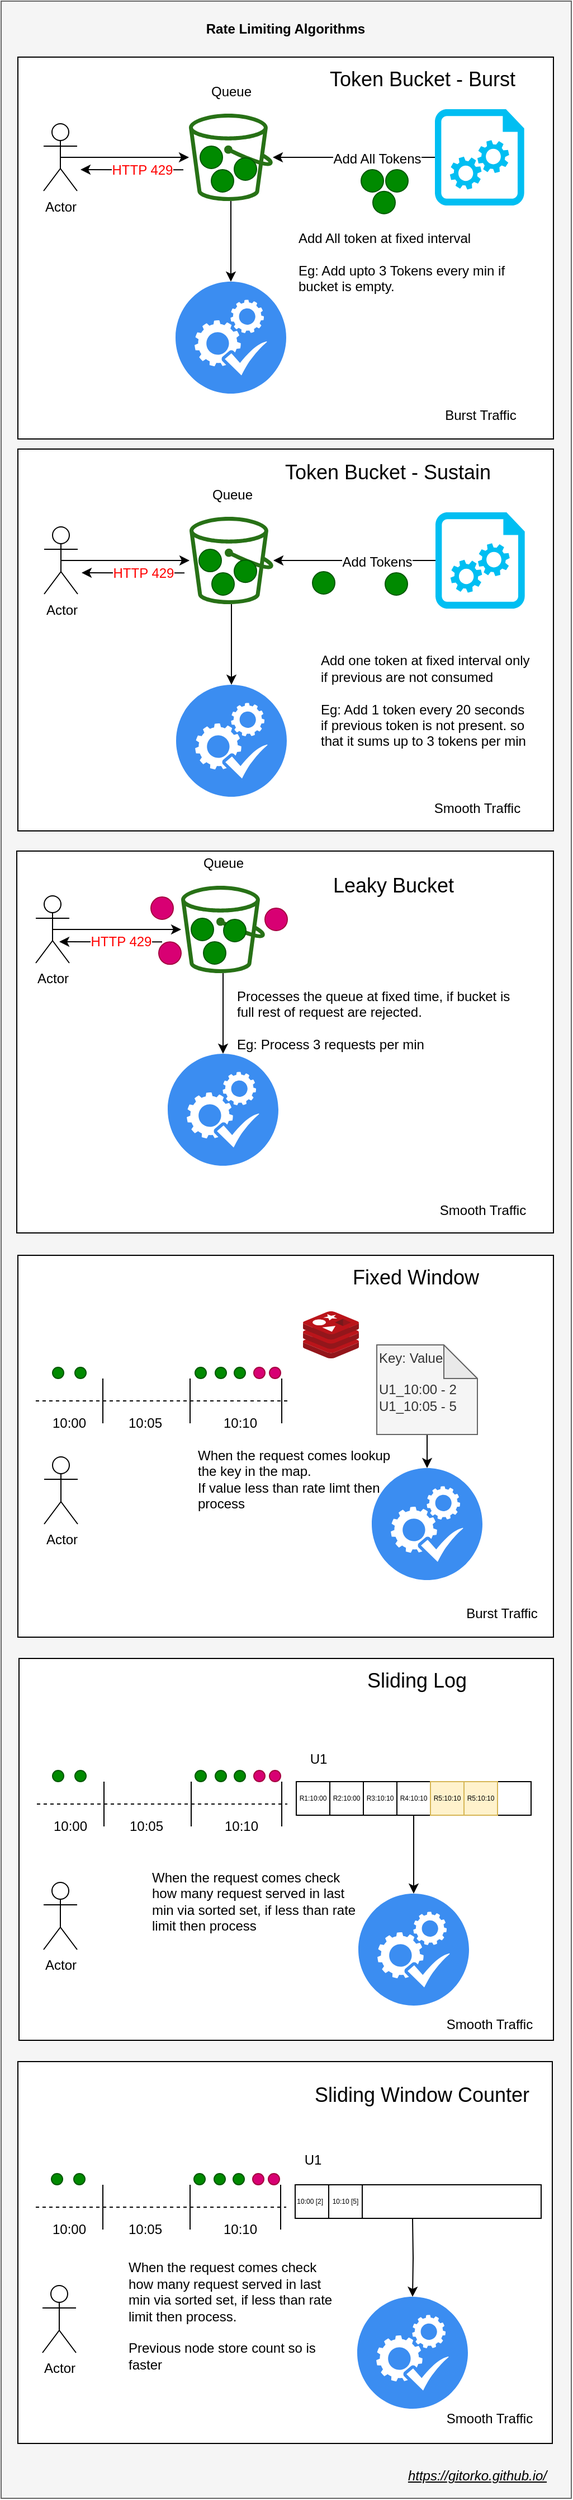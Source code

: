 <mxfile version="12.6.5" type="device"><diagram id="BrkloSWQMYHEUIBMfWkD" name="Page-1"><mxGraphModel dx="1106" dy="852" grid="1" gridSize="10" guides="1" tooltips="1" connect="1" arrows="1" fold="1" page="1" pageScale="1" pageWidth="500" pageHeight="1200" math="0" shadow="0"><root><mxCell id="0"/><mxCell id="1" parent="0"/><mxCell id="axC0v02Z8IAEN8jCaFXu-1" value="" style="rounded=0;whiteSpace=wrap;html=1;fillColor=#f5f5f5;strokeColor=#666666;fontColor=#333333;" vertex="1" parent="1"><mxGeometry x="20" y="40" width="510" height="2230" as="geometry"/></mxCell><mxCell id="qgNLiaTKxRAzBWoOEHeH-144" value="" style="rounded=0;whiteSpace=wrap;html=1;" parent="1" vertex="1"><mxGeometry x="35" y="90" width="479" height="341" as="geometry"/></mxCell><mxCell id="qgNLiaTKxRAzBWoOEHeH-79" value="" style="rounded=0;whiteSpace=wrap;html=1;" parent="1" vertex="1"><mxGeometry x="35" y="1160" width="479" height="341" as="geometry"/></mxCell><mxCell id="qgNLiaTKxRAzBWoOEHeH-78" value="" style="rounded=0;whiteSpace=wrap;html=1;" parent="1" vertex="1"><mxGeometry x="34" y="799" width="480" height="341" as="geometry"/></mxCell><mxCell id="AylhZ81MDf5WQf-5cuMS-2" value="&lt;font style=&quot;font-size: 18px&quot;&gt;Fixed Window&lt;/font&gt;" style="text;html=1;strokeColor=none;fillColor=none;align=center;verticalAlign=middle;whiteSpace=wrap;rounded=0;" parent="1" vertex="1"><mxGeometry x="296" y="1170" width="190" height="20" as="geometry"/></mxCell><mxCell id="AylhZ81MDf5WQf-5cuMS-4" value="&lt;font style=&quot;font-size: 18px&quot;&gt;Token Bucket - Burst&lt;br&gt;&lt;/font&gt;" style="text;html=1;strokeColor=none;fillColor=none;align=center;verticalAlign=middle;whiteSpace=wrap;rounded=0;" parent="1" vertex="1"><mxGeometry x="301.5" y="100" width="190" height="20" as="geometry"/></mxCell><mxCell id="AylhZ81MDf5WQf-5cuMS-6" value="&lt;font style=&quot;font-size: 18px&quot;&gt;Leaky Bucket&lt;br&gt;&lt;/font&gt;" style="text;html=1;strokeColor=none;fillColor=none;align=center;verticalAlign=middle;whiteSpace=wrap;rounded=0;" parent="1" vertex="1"><mxGeometry x="276" y="820" width="190" height="20" as="geometry"/></mxCell><mxCell id="qgNLiaTKxRAzBWoOEHeH-15" style="edgeStyle=orthogonalEdgeStyle;rounded=0;orthogonalLoop=1;jettySize=auto;html=1;" parent="1" source="qgNLiaTKxRAzBWoOEHeH-2" target="qgNLiaTKxRAzBWoOEHeH-16" edge="1"><mxGeometry relative="1" as="geometry"><mxPoint x="225.5" y="250.5" as="targetPoint"/></mxGeometry></mxCell><mxCell id="qgNLiaTKxRAzBWoOEHeH-2" value="" style="outlineConnect=0;fontColor=#232F3E;gradientColor=none;fillColor=#277116;strokeColor=none;dashed=0;verticalLabelPosition=bottom;verticalAlign=top;align=center;html=1;fontSize=12;fontStyle=0;aspect=fixed;pointerEvents=1;shape=mxgraph.aws4.bucket;" parent="1" vertex="1"><mxGeometry x="188" y="140.5" width="75" height="78" as="geometry"/></mxCell><mxCell id="qgNLiaTKxRAzBWoOEHeH-3" value="" style="ellipse;whiteSpace=wrap;html=1;aspect=fixed;fillColor=#008a00;strokeColor=#005700;fontColor=#ffffff;" parent="1" vertex="1"><mxGeometry x="208" y="190.5" width="20" height="20" as="geometry"/></mxCell><mxCell id="qgNLiaTKxRAzBWoOEHeH-5" value="" style="ellipse;whiteSpace=wrap;html=1;aspect=fixed;fillColor=#008a00;strokeColor=#005700;fontColor=#ffffff;" parent="1" vertex="1"><mxGeometry x="198" y="169.5" width="20" height="20" as="geometry"/></mxCell><mxCell id="qgNLiaTKxRAzBWoOEHeH-14" style="edgeStyle=orthogonalEdgeStyle;rounded=0;orthogonalLoop=1;jettySize=auto;html=1;exitX=0.5;exitY=0.5;exitDx=0;exitDy=0;exitPerimeter=0;" parent="1" source="qgNLiaTKxRAzBWoOEHeH-6" target="qgNLiaTKxRAzBWoOEHeH-2" edge="1"><mxGeometry relative="1" as="geometry"/></mxCell><mxCell id="qgNLiaTKxRAzBWoOEHeH-6" value="Actor" style="shape=umlActor;verticalLabelPosition=bottom;labelBackgroundColor=#ffffff;verticalAlign=top;html=1;outlineConnect=0;" parent="1" vertex="1"><mxGeometry x="58" y="149.5" width="30" height="60" as="geometry"/></mxCell><mxCell id="qgNLiaTKxRAzBWoOEHeH-11" style="edgeStyle=orthogonalEdgeStyle;rounded=0;orthogonalLoop=1;jettySize=auto;html=1;" parent="1" source="qgNLiaTKxRAzBWoOEHeH-7" target="qgNLiaTKxRAzBWoOEHeH-2" edge="1"><mxGeometry relative="1" as="geometry"/></mxCell><mxCell id="qgNLiaTKxRAzBWoOEHeH-12" value="Add All Tokens" style="text;html=1;align=center;verticalAlign=middle;resizable=0;points=[];labelBackgroundColor=#ffffff;" parent="qgNLiaTKxRAzBWoOEHeH-11" vertex="1" connectable="0"><mxGeometry x="0.001" y="20" relative="1" as="geometry"><mxPoint x="20" y="-19" as="offset"/></mxGeometry></mxCell><mxCell id="qgNLiaTKxRAzBWoOEHeH-7" value="" style="verticalLabelPosition=bottom;html=1;verticalAlign=top;align=center;strokeColor=none;fillColor=#00BEF2;shape=mxgraph.azure.startup_task;pointerEvents=1;" parent="1" vertex="1"><mxGeometry x="408" y="136.5" width="80" height="86" as="geometry"/></mxCell><mxCell id="qgNLiaTKxRAzBWoOEHeH-16" value="" style="html=1;aspect=fixed;strokeColor=none;shadow=0;align=center;verticalAlign=top;fillColor=#3B8DF1;shape=mxgraph.gcp2.systems_check" parent="1" vertex="1"><mxGeometry x="176" y="290.5" width="99" height="100" as="geometry"/></mxCell><mxCell id="qgNLiaTKxRAzBWoOEHeH-18" value="" style="ellipse;whiteSpace=wrap;html=1;aspect=fixed;fillColor=#008a00;strokeColor=#005700;fontColor=#ffffff;" parent="1" vertex="1"><mxGeometry x="342" y="190.5" width="20" height="20" as="geometry"/></mxCell><mxCell id="qgNLiaTKxRAzBWoOEHeH-20" value="" style="ellipse;whiteSpace=wrap;html=1;aspect=fixed;fillColor=#008a00;strokeColor=#005700;fontColor=#ffffff;" parent="1" vertex="1"><mxGeometry x="364" y="190.5" width="20" height="20" as="geometry"/></mxCell><mxCell id="qgNLiaTKxRAzBWoOEHeH-21" value="Queue" style="text;html=1;strokeColor=none;fillColor=none;align=center;verticalAlign=middle;whiteSpace=wrap;rounded=0;" parent="1" vertex="1"><mxGeometry x="206" y="110.5" width="40" height="20" as="geometry"/></mxCell><mxCell id="qgNLiaTKxRAzBWoOEHeH-38" value="Add All token at fixed interval&lt;br&gt;&lt;br&gt;Eg: Add upto 3 Tokens every min if bucket is empty." style="text;html=1;strokeColor=none;fillColor=none;align=left;verticalAlign=middle;whiteSpace=wrap;rounded=0;" parent="1" vertex="1"><mxGeometry x="284" y="222.5" width="214" height="100" as="geometry"/></mxCell><mxCell id="qgNLiaTKxRAzBWoOEHeH-39" style="edgeStyle=orthogonalEdgeStyle;rounded=0;orthogonalLoop=1;jettySize=auto;html=1;" parent="1" source="qgNLiaTKxRAzBWoOEHeH-40" target="qgNLiaTKxRAzBWoOEHeH-44" edge="1"><mxGeometry relative="1" as="geometry"><mxPoint x="218.5" y="940" as="targetPoint"/></mxGeometry></mxCell><mxCell id="qgNLiaTKxRAzBWoOEHeH-40" value="" style="outlineConnect=0;fontColor=#232F3E;gradientColor=none;fillColor=#277116;strokeColor=none;dashed=0;verticalLabelPosition=bottom;verticalAlign=top;align=center;html=1;fontSize=12;fontStyle=0;aspect=fixed;pointerEvents=1;shape=mxgraph.aws4.bucket;" parent="1" vertex="1"><mxGeometry x="181" y="830" width="75" height="78" as="geometry"/></mxCell><mxCell id="qgNLiaTKxRAzBWoOEHeH-41" value="" style="ellipse;whiteSpace=wrap;html=1;aspect=fixed;fillColor=#008a00;strokeColor=#005700;fontColor=#ffffff;" parent="1" vertex="1"><mxGeometry x="201" y="880" width="20" height="20" as="geometry"/></mxCell><mxCell id="qgNLiaTKxRAzBWoOEHeH-42" style="edgeStyle=orthogonalEdgeStyle;rounded=0;orthogonalLoop=1;jettySize=auto;html=1;exitX=0.5;exitY=0.5;exitDx=0;exitDy=0;exitPerimeter=0;" parent="1" source="qgNLiaTKxRAzBWoOEHeH-43" target="qgNLiaTKxRAzBWoOEHeH-40" edge="1"><mxGeometry relative="1" as="geometry"/></mxCell><mxCell id="qgNLiaTKxRAzBWoOEHeH-43" value="Actor" style="shape=umlActor;verticalLabelPosition=bottom;labelBackgroundColor=#ffffff;verticalAlign=top;html=1;outlineConnect=0;" parent="1" vertex="1"><mxGeometry x="51" y="839" width="30" height="60" as="geometry"/></mxCell><mxCell id="qgNLiaTKxRAzBWoOEHeH-44" value="" style="html=1;aspect=fixed;strokeColor=none;shadow=0;align=center;verticalAlign=top;fillColor=#3B8DF1;shape=mxgraph.gcp2.systems_check" parent="1" vertex="1"><mxGeometry x="169" y="980" width="99" height="100" as="geometry"/></mxCell><mxCell id="qgNLiaTKxRAzBWoOEHeH-45" value="Queue" style="text;html=1;strokeColor=none;fillColor=none;align=center;verticalAlign=middle;whiteSpace=wrap;rounded=0;" parent="1" vertex="1"><mxGeometry x="199" y="800" width="40" height="20" as="geometry"/></mxCell><mxCell id="qgNLiaTKxRAzBWoOEHeH-46" value="" style="ellipse;whiteSpace=wrap;html=1;aspect=fixed;fillColor=#008a00;strokeColor=#005700;fontColor=#ffffff;" parent="1" vertex="1"><mxGeometry x="190" y="859" width="20" height="20" as="geometry"/></mxCell><mxCell id="qgNLiaTKxRAzBWoOEHeH-47" value="" style="ellipse;whiteSpace=wrap;html=1;aspect=fixed;fillColor=#008a00;strokeColor=#005700;fontColor=#ffffff;" parent="1" vertex="1"><mxGeometry x="219" y="860" width="20" height="20" as="geometry"/></mxCell><mxCell id="qgNLiaTKxRAzBWoOEHeH-48" value="" style="ellipse;whiteSpace=wrap;html=1;aspect=fixed;fillColor=#d80073;strokeColor=#A50040;fontColor=#ffffff;" parent="1" vertex="1"><mxGeometry x="256" y="850" width="20" height="20" as="geometry"/></mxCell><mxCell id="qgNLiaTKxRAzBWoOEHeH-49" value="" style="ellipse;whiteSpace=wrap;html=1;aspect=fixed;fillColor=#d80073;strokeColor=#A50040;fontColor=#ffffff;" parent="1" vertex="1"><mxGeometry x="154" y="840" width="20" height="20" as="geometry"/></mxCell><mxCell id="qgNLiaTKxRAzBWoOEHeH-50" value="" style="ellipse;whiteSpace=wrap;html=1;aspect=fixed;fillColor=#d80073;strokeColor=#A50040;fontColor=#ffffff;" parent="1" vertex="1"><mxGeometry x="161" y="880.17" width="20" height="20" as="geometry"/></mxCell><mxCell id="qgNLiaTKxRAzBWoOEHeH-54" value="Processes the queue at fixed time, if bucket is full rest of request are rejected.&amp;nbsp;&lt;br&gt;&lt;br&gt;Eg: Process 3 requests per min" style="text;html=1;strokeColor=none;fillColor=none;align=left;verticalAlign=middle;whiteSpace=wrap;rounded=0;" parent="1" vertex="1"><mxGeometry x="228.5" y="920" width="255.5" height="60" as="geometry"/></mxCell><mxCell id="qgNLiaTKxRAzBWoOEHeH-55" value="" style="aspect=fixed;html=1;points=[];align=center;image;fontSize=12;image=img/lib/mscae/Cache_Redis_Product.svg;" parent="1" vertex="1"><mxGeometry x="290" y="1210" width="50" height="42" as="geometry"/></mxCell><mxCell id="qgNLiaTKxRAzBWoOEHeH-80" value="" style="edgeStyle=orthogonalEdgeStyle;rounded=0;orthogonalLoop=1;jettySize=auto;html=1;" parent="1" source="qgNLiaTKxRAzBWoOEHeH-56" target="qgNLiaTKxRAzBWoOEHeH-76" edge="1"><mxGeometry relative="1" as="geometry"/></mxCell><mxCell id="qgNLiaTKxRAzBWoOEHeH-56" value="&lt;div&gt;&lt;span&gt;Key: Value&lt;/span&gt;&lt;/div&gt;&lt;div&gt;&lt;span&gt;&lt;br&gt;&lt;/span&gt;&lt;/div&gt;&lt;div&gt;&lt;span&gt;U1_10:00 - 2&lt;/span&gt;&lt;/div&gt;&lt;div&gt;&lt;span&gt;U1_10:05 - 5&lt;/span&gt;&lt;/div&gt;&lt;div&gt;&lt;br&gt;&lt;/div&gt;" style="shape=note;whiteSpace=wrap;html=1;backgroundOutline=1;darkOpacity=0.05;align=left;fillColor=#f5f5f5;strokeColor=#666666;fontColor=#333333;" parent="1" vertex="1"><mxGeometry x="356" y="1240" width="90" height="80" as="geometry"/></mxCell><mxCell id="qgNLiaTKxRAzBWoOEHeH-57" value="" style="endArrow=none;dashed=1;html=1;" parent="1" edge="1"><mxGeometry width="50" height="50" relative="1" as="geometry"><mxPoint x="51" y="1290" as="sourcePoint"/><mxPoint x="276" y="1290" as="targetPoint"/></mxGeometry></mxCell><mxCell id="qgNLiaTKxRAzBWoOEHeH-58" value="" style="endArrow=none;html=1;" parent="1" edge="1"><mxGeometry width="50" height="50" relative="1" as="geometry"><mxPoint x="111" y="1310" as="sourcePoint"/><mxPoint x="111" y="1270" as="targetPoint"/></mxGeometry></mxCell><mxCell id="qgNLiaTKxRAzBWoOEHeH-59" value="" style="endArrow=none;html=1;" parent="1" edge="1"><mxGeometry width="50" height="50" relative="1" as="geometry"><mxPoint x="189" y="1310" as="sourcePoint"/><mxPoint x="189" y="1270" as="targetPoint"/></mxGeometry></mxCell><mxCell id="qgNLiaTKxRAzBWoOEHeH-60" value="" style="endArrow=none;html=1;" parent="1" edge="1"><mxGeometry width="50" height="50" relative="1" as="geometry"><mxPoint x="271" y="1310" as="sourcePoint"/><mxPoint x="271" y="1270" as="targetPoint"/></mxGeometry></mxCell><mxCell id="qgNLiaTKxRAzBWoOEHeH-61" value="10:00" style="text;html=1;strokeColor=none;fillColor=none;align=center;verticalAlign=middle;whiteSpace=wrap;rounded=0;" parent="1" vertex="1"><mxGeometry x="61" y="1300" width="40" height="20" as="geometry"/></mxCell><mxCell id="qgNLiaTKxRAzBWoOEHeH-62" value="10:05" style="text;html=1;strokeColor=none;fillColor=none;align=center;verticalAlign=middle;whiteSpace=wrap;rounded=0;" parent="1" vertex="1"><mxGeometry x="129" y="1300" width="40" height="20" as="geometry"/></mxCell><mxCell id="qgNLiaTKxRAzBWoOEHeH-63" value="10:10" style="text;html=1;strokeColor=none;fillColor=none;align=center;verticalAlign=middle;whiteSpace=wrap;rounded=0;" parent="1" vertex="1"><mxGeometry x="213.5" y="1300" width="40" height="20" as="geometry"/></mxCell><mxCell id="qgNLiaTKxRAzBWoOEHeH-66" value="" style="ellipse;whiteSpace=wrap;html=1;aspect=fixed;fillColor=#008a00;strokeColor=#005700;fontColor=#ffffff;" parent="1" vertex="1"><mxGeometry x="66" y="1260" width="10" height="10" as="geometry"/></mxCell><mxCell id="qgNLiaTKxRAzBWoOEHeH-67" value="" style="ellipse;whiteSpace=wrap;html=1;aspect=fixed;fillColor=#008a00;strokeColor=#005700;fontColor=#ffffff;" parent="1" vertex="1"><mxGeometry x="86" y="1260" width="10" height="10" as="geometry"/></mxCell><mxCell id="qgNLiaTKxRAzBWoOEHeH-68" value="" style="ellipse;whiteSpace=wrap;html=1;aspect=fixed;fillColor=#008a00;strokeColor=#005700;fontColor=#ffffff;" parent="1" vertex="1"><mxGeometry x="193.5" y="1260" width="10" height="10" as="geometry"/></mxCell><mxCell id="qgNLiaTKxRAzBWoOEHeH-69" value="" style="ellipse;whiteSpace=wrap;html=1;aspect=fixed;fillColor=#008a00;strokeColor=#005700;fontColor=#ffffff;" parent="1" vertex="1"><mxGeometry x="211.5" y="1260" width="10" height="10" as="geometry"/></mxCell><mxCell id="qgNLiaTKxRAzBWoOEHeH-70" value="" style="ellipse;whiteSpace=wrap;html=1;aspect=fixed;fillColor=#008a00;strokeColor=#005700;fontColor=#ffffff;" parent="1" vertex="1"><mxGeometry x="228.5" y="1260" width="10" height="10" as="geometry"/></mxCell><mxCell id="qgNLiaTKxRAzBWoOEHeH-71" value="" style="ellipse;whiteSpace=wrap;html=1;aspect=fixed;fillColor=#d80073;strokeColor=#A50040;fontColor=#ffffff;" parent="1" vertex="1"><mxGeometry x="246" y="1260" width="10" height="10" as="geometry"/></mxCell><mxCell id="qgNLiaTKxRAzBWoOEHeH-76" value="" style="html=1;aspect=fixed;strokeColor=none;shadow=0;align=center;verticalAlign=top;fillColor=#3B8DF1;shape=mxgraph.gcp2.systems_check" parent="1" vertex="1"><mxGeometry x="351.5" y="1350" width="99" height="100" as="geometry"/></mxCell><mxCell id="qgNLiaTKxRAzBWoOEHeH-77" value="When the request comes lookup the key in the map.&lt;br&gt;If value less than rate limt then process" style="text;html=1;strokeColor=none;fillColor=none;align=left;verticalAlign=middle;whiteSpace=wrap;rounded=0;" parent="1" vertex="1"><mxGeometry x="193.5" y="1330" width="188" height="60" as="geometry"/></mxCell><mxCell id="qgNLiaTKxRAzBWoOEHeH-103" value="" style="rounded=0;whiteSpace=wrap;html=1;" parent="1" vertex="1"><mxGeometry x="36" y="1520" width="478" height="341" as="geometry"/></mxCell><mxCell id="qgNLiaTKxRAzBWoOEHeH-104" value="&lt;font style=&quot;font-size: 18px&quot;&gt;Sliding Log&lt;/font&gt;" style="text;html=1;strokeColor=none;fillColor=none;align=center;verticalAlign=middle;whiteSpace=wrap;rounded=0;" parent="1" vertex="1"><mxGeometry x="297" y="1530" width="190" height="20" as="geometry"/></mxCell><mxCell id="qgNLiaTKxRAzBWoOEHeH-108" value="" style="endArrow=none;dashed=1;html=1;" parent="1" edge="1"><mxGeometry width="50" height="50" relative="1" as="geometry"><mxPoint x="52" y="1650" as="sourcePoint"/><mxPoint x="276" y="1650" as="targetPoint"/></mxGeometry></mxCell><mxCell id="qgNLiaTKxRAzBWoOEHeH-109" value="" style="endArrow=none;html=1;" parent="1" edge="1"><mxGeometry width="50" height="50" relative="1" as="geometry"><mxPoint x="112" y="1670" as="sourcePoint"/><mxPoint x="112" y="1630" as="targetPoint"/></mxGeometry></mxCell><mxCell id="qgNLiaTKxRAzBWoOEHeH-110" value="" style="endArrow=none;html=1;" parent="1" edge="1"><mxGeometry width="50" height="50" relative="1" as="geometry"><mxPoint x="190" y="1670" as="sourcePoint"/><mxPoint x="190" y="1630" as="targetPoint"/></mxGeometry></mxCell><mxCell id="qgNLiaTKxRAzBWoOEHeH-111" value="" style="endArrow=none;html=1;" parent="1" edge="1"><mxGeometry width="50" height="50" relative="1" as="geometry"><mxPoint x="271" y="1670" as="sourcePoint"/><mxPoint x="271" y="1630" as="targetPoint"/></mxGeometry></mxCell><mxCell id="qgNLiaTKxRAzBWoOEHeH-112" value="10:00" style="text;html=1;strokeColor=none;fillColor=none;align=center;verticalAlign=middle;whiteSpace=wrap;rounded=0;" parent="1" vertex="1"><mxGeometry x="62" y="1660" width="40" height="20" as="geometry"/></mxCell><mxCell id="qgNLiaTKxRAzBWoOEHeH-113" value="10:05" style="text;html=1;strokeColor=none;fillColor=none;align=center;verticalAlign=middle;whiteSpace=wrap;rounded=0;" parent="1" vertex="1"><mxGeometry x="130" y="1660" width="40" height="20" as="geometry"/></mxCell><mxCell id="qgNLiaTKxRAzBWoOEHeH-114" value="10:10" style="text;html=1;strokeColor=none;fillColor=none;align=center;verticalAlign=middle;whiteSpace=wrap;rounded=0;" parent="1" vertex="1"><mxGeometry x="214.5" y="1660" width="40" height="20" as="geometry"/></mxCell><mxCell id="qgNLiaTKxRAzBWoOEHeH-116" value="" style="ellipse;whiteSpace=wrap;html=1;aspect=fixed;fillColor=#008a00;strokeColor=#005700;fontColor=#ffffff;" parent="1" vertex="1"><mxGeometry x="66" y="1620" width="10" height="10" as="geometry"/></mxCell><mxCell id="qgNLiaTKxRAzBWoOEHeH-117" value="" style="ellipse;whiteSpace=wrap;html=1;aspect=fixed;fillColor=#008a00;strokeColor=#005700;fontColor=#ffffff;" parent="1" vertex="1"><mxGeometry x="86" y="1620" width="10" height="10" as="geometry"/></mxCell><mxCell id="qgNLiaTKxRAzBWoOEHeH-118" value="" style="ellipse;whiteSpace=wrap;html=1;aspect=fixed;fillColor=#008a00;strokeColor=#005700;fontColor=#ffffff;" parent="1" vertex="1"><mxGeometry x="193.5" y="1620" width="10" height="10" as="geometry"/></mxCell><mxCell id="qgNLiaTKxRAzBWoOEHeH-119" value="" style="ellipse;whiteSpace=wrap;html=1;aspect=fixed;fillColor=#008a00;strokeColor=#005700;fontColor=#ffffff;" parent="1" vertex="1"><mxGeometry x="211.5" y="1620" width="10" height="10" as="geometry"/></mxCell><mxCell id="qgNLiaTKxRAzBWoOEHeH-120" value="" style="ellipse;whiteSpace=wrap;html=1;aspect=fixed;fillColor=#008a00;strokeColor=#005700;fontColor=#ffffff;" parent="1" vertex="1"><mxGeometry x="228.5" y="1620" width="10" height="10" as="geometry"/></mxCell><mxCell id="qgNLiaTKxRAzBWoOEHeH-121" value="" style="ellipse;whiteSpace=wrap;html=1;aspect=fixed;fillColor=#d80073;strokeColor=#A50040;fontColor=#ffffff;" parent="1" vertex="1"><mxGeometry x="246" y="1620" width="10" height="10" as="geometry"/></mxCell><mxCell id="qgNLiaTKxRAzBWoOEHeH-122" value="" style="html=1;aspect=fixed;strokeColor=none;shadow=0;align=center;verticalAlign=top;fillColor=#3B8DF1;shape=mxgraph.gcp2.systems_check" parent="1" vertex="1"><mxGeometry x="339.5" y="1730" width="99" height="100" as="geometry"/></mxCell><mxCell id="qgNLiaTKxRAzBWoOEHeH-123" value="&lt;br&gt;When the request comes check how many request served in last min via sorted set, if less than rate limit then process" style="text;html=1;strokeColor=none;fillColor=none;align=left;verticalAlign=middle;whiteSpace=wrap;rounded=0;" parent="1" vertex="1"><mxGeometry x="153" y="1690" width="194" height="80" as="geometry"/></mxCell><mxCell id="qgNLiaTKxRAzBWoOEHeH-83" value="" style="rounded=0;whiteSpace=wrap;html=1;" parent="1" vertex="1"><mxGeometry x="35" y="440" width="479" height="341" as="geometry"/></mxCell><mxCell id="qgNLiaTKxRAzBWoOEHeH-22" value="&lt;font style=&quot;font-size: 18px&quot;&gt;Token Bucket - Sustain&lt;br&gt;&lt;/font&gt;" style="text;html=1;strokeColor=none;fillColor=none;align=center;verticalAlign=middle;whiteSpace=wrap;rounded=0;" parent="1" vertex="1"><mxGeometry x="271" y="450.5" width="190" height="20" as="geometry"/></mxCell><mxCell id="qgNLiaTKxRAzBWoOEHeH-24" value="" style="outlineConnect=0;fontColor=#232F3E;gradientColor=none;fillColor=#277116;strokeColor=none;dashed=0;verticalLabelPosition=bottom;verticalAlign=top;align=center;html=1;fontSize=12;fontStyle=0;aspect=fixed;pointerEvents=1;shape=mxgraph.aws4.bucket;" parent="1" vertex="1"><mxGeometry x="188.5" y="500.5" width="75" height="78" as="geometry"/></mxCell><mxCell id="qgNLiaTKxRAzBWoOEHeH-25" value="" style="ellipse;whiteSpace=wrap;html=1;aspect=fixed;fillColor=#008a00;strokeColor=#005700;fontColor=#ffffff;" parent="1" vertex="1"><mxGeometry x="208.5" y="550.5" width="20" height="20" as="geometry"/></mxCell><mxCell id="qgNLiaTKxRAzBWoOEHeH-27" style="edgeStyle=orthogonalEdgeStyle;rounded=0;orthogonalLoop=1;jettySize=auto;html=1;exitX=0.5;exitY=0.5;exitDx=0;exitDy=0;exitPerimeter=0;" parent="1" source="qgNLiaTKxRAzBWoOEHeH-28" target="qgNLiaTKxRAzBWoOEHeH-24" edge="1"><mxGeometry relative="1" as="geometry"/></mxCell><mxCell id="qgNLiaTKxRAzBWoOEHeH-28" value="Actor" style="shape=umlActor;verticalLabelPosition=bottom;labelBackgroundColor=#ffffff;verticalAlign=top;html=1;outlineConnect=0;" parent="1" vertex="1"><mxGeometry x="58.5" y="509.5" width="30" height="60" as="geometry"/></mxCell><mxCell id="qgNLiaTKxRAzBWoOEHeH-29" style="edgeStyle=orthogonalEdgeStyle;rounded=0;orthogonalLoop=1;jettySize=auto;html=1;" parent="1" source="qgNLiaTKxRAzBWoOEHeH-31" target="qgNLiaTKxRAzBWoOEHeH-24" edge="1"><mxGeometry relative="1" as="geometry"/></mxCell><mxCell id="qgNLiaTKxRAzBWoOEHeH-30" value="Add Tokens" style="text;html=1;align=center;verticalAlign=middle;resizable=0;points=[];labelBackgroundColor=#ffffff;" parent="qgNLiaTKxRAzBWoOEHeH-29" vertex="1" connectable="0"><mxGeometry x="0.001" y="20" relative="1" as="geometry"><mxPoint x="20" y="-19" as="offset"/></mxGeometry></mxCell><mxCell id="qgNLiaTKxRAzBWoOEHeH-31" value="" style="verticalLabelPosition=bottom;html=1;verticalAlign=top;align=center;strokeColor=none;fillColor=#00BEF2;shape=mxgraph.azure.startup_task;pointerEvents=1;" parent="1" vertex="1"><mxGeometry x="408.5" y="496.5" width="80" height="86" as="geometry"/></mxCell><mxCell id="qgNLiaTKxRAzBWoOEHeH-32" value="" style="html=1;aspect=fixed;strokeColor=none;shadow=0;align=center;verticalAlign=top;fillColor=#3B8DF1;shape=mxgraph.gcp2.systems_check" parent="1" vertex="1"><mxGeometry x="176.5" y="650.5" width="99" height="100" as="geometry"/></mxCell><mxCell id="qgNLiaTKxRAzBWoOEHeH-23" style="edgeStyle=orthogonalEdgeStyle;rounded=0;orthogonalLoop=1;jettySize=auto;html=1;" parent="1" source="qgNLiaTKxRAzBWoOEHeH-24" target="qgNLiaTKxRAzBWoOEHeH-32" edge="1"><mxGeometry relative="1" as="geometry"><mxPoint x="226" y="610.5" as="targetPoint"/></mxGeometry></mxCell><mxCell id="qgNLiaTKxRAzBWoOEHeH-33" value="" style="ellipse;whiteSpace=wrap;html=1;aspect=fixed;fillColor=#008a00;strokeColor=#005700;fontColor=#ffffff;" parent="1" vertex="1"><mxGeometry x="298.5" y="549.5" width="20" height="20" as="geometry"/></mxCell><mxCell id="qgNLiaTKxRAzBWoOEHeH-34" value="" style="ellipse;whiteSpace=wrap;html=1;aspect=fixed;fillColor=#008a00;strokeColor=#005700;fontColor=#ffffff;" parent="1" vertex="1"><mxGeometry x="363.5" y="550.5" width="20" height="20" as="geometry"/></mxCell><mxCell id="qgNLiaTKxRAzBWoOEHeH-35" value="Queue" style="text;html=1;strokeColor=none;fillColor=none;align=center;verticalAlign=middle;whiteSpace=wrap;rounded=0;" parent="1" vertex="1"><mxGeometry x="206.5" y="470.5" width="40" height="20" as="geometry"/></mxCell><mxCell id="qgNLiaTKxRAzBWoOEHeH-37" value="Add one token at fixed interval only if previous are not consumed&lt;br&gt;&lt;br&gt;Eg: Add 1 token every 20 seconds if previous token is not present. so that it sums up to 3 tokens per min" style="text;html=1;strokeColor=none;fillColor=none;align=left;verticalAlign=middle;whiteSpace=wrap;rounded=0;" parent="1" vertex="1"><mxGeometry x="304" y="590" width="192" height="150" as="geometry"/></mxCell><mxCell id="qgNLiaTKxRAzBWoOEHeH-130" value="" style="group;fontColor=#000000;" parent="1" vertex="1" connectable="0"><mxGeometry x="98" y="558.95" width="92" height="0.17" as="geometry"/></mxCell><mxCell id="qgNLiaTKxRAzBWoOEHeH-132" value="" style="group" parent="qgNLiaTKxRAzBWoOEHeH-130" vertex="1" connectable="0"><mxGeometry width="92" height="0.17" as="geometry"/></mxCell><mxCell id="qgNLiaTKxRAzBWoOEHeH-127" value="" style="endArrow=classic;html=1;" parent="qgNLiaTKxRAzBWoOEHeH-132" edge="1"><mxGeometry width="50" height="50" relative="1" as="geometry"><mxPoint x="86" y="-8.28" as="sourcePoint"/><mxPoint x="-6" y="-8.45" as="targetPoint"/></mxGeometry></mxCell><mxCell id="qgNLiaTKxRAzBWoOEHeH-128" value="&lt;font color=&quot;#ff0000&quot;&gt;HTTP 429&lt;/font&gt;" style="text;html=1;align=center;verticalAlign=middle;resizable=0;points=[];labelBackgroundColor=#ffffff;" parent="qgNLiaTKxRAzBWoOEHeH-127" vertex="1" connectable="0"><mxGeometry x="-0.201" relative="1" as="geometry"><mxPoint as="offset"/></mxGeometry></mxCell><mxCell id="qgNLiaTKxRAzBWoOEHeH-133" value="" style="group" parent="1" vertex="1" connectable="0"><mxGeometry x="92" y="217.8" width="92" height="0.17" as="geometry"/></mxCell><mxCell id="qgNLiaTKxRAzBWoOEHeH-134" value="" style="endArrow=classic;html=1;" parent="qgNLiaTKxRAzBWoOEHeH-133" edge="1"><mxGeometry width="50" height="50" relative="1" as="geometry"><mxPoint x="91" y="-27.13" as="sourcePoint"/><mxPoint x="-1" y="-27.3" as="targetPoint"/></mxGeometry></mxCell><mxCell id="qgNLiaTKxRAzBWoOEHeH-135" value="&lt;font color=&quot;#ff0000&quot;&gt;HTTP 429&lt;/font&gt;" style="text;html=1;align=center;verticalAlign=middle;resizable=0;points=[];labelBackgroundColor=#ffffff;" parent="qgNLiaTKxRAzBWoOEHeH-134" vertex="1" connectable="0"><mxGeometry x="-0.201" relative="1" as="geometry"><mxPoint as="offset"/></mxGeometry></mxCell><mxCell id="qgNLiaTKxRAzBWoOEHeH-136" value="" style="group" parent="1" vertex="1" connectable="0"><mxGeometry x="72" y="880" width="92" height="0.17" as="geometry"/></mxCell><mxCell id="qgNLiaTKxRAzBWoOEHeH-137" value="" style="endArrow=classic;html=1;" parent="qgNLiaTKxRAzBWoOEHeH-136" edge="1"><mxGeometry width="50" height="50" relative="1" as="geometry"><mxPoint x="92" y="0.17" as="sourcePoint"/><mxPoint as="targetPoint"/></mxGeometry></mxCell><mxCell id="qgNLiaTKxRAzBWoOEHeH-138" value="&lt;font color=&quot;#ff0000&quot;&gt;HTTP 429&lt;/font&gt;" style="text;html=1;align=center;verticalAlign=middle;resizable=0;points=[];labelBackgroundColor=#ffffff;" parent="qgNLiaTKxRAzBWoOEHeH-137" vertex="1" connectable="0"><mxGeometry x="-0.201" relative="1" as="geometry"><mxPoint as="offset"/></mxGeometry></mxCell><mxCell id="qgNLiaTKxRAzBWoOEHeH-139" value="Actor" style="shape=umlActor;verticalLabelPosition=bottom;labelBackgroundColor=#ffffff;verticalAlign=top;html=1;outlineConnect=0;" parent="1" vertex="1"><mxGeometry x="58.5" y="1340" width="30" height="60" as="geometry"/></mxCell><mxCell id="qgNLiaTKxRAzBWoOEHeH-141" value="Actor" style="shape=umlActor;verticalLabelPosition=bottom;labelBackgroundColor=#ffffff;verticalAlign=top;html=1;outlineConnect=0;" parent="1" vertex="1"><mxGeometry x="58" y="1720" width="30" height="60" as="geometry"/></mxCell><mxCell id="qgNLiaTKxRAzBWoOEHeH-145" value="" style="ellipse;whiteSpace=wrap;html=1;aspect=fixed;fillColor=#008a00;strokeColor=#005700;fontColor=#ffffff;" parent="1" vertex="1"><mxGeometry x="352.5" y="209.88" width="20" height="20" as="geometry"/></mxCell><mxCell id="qgNLiaTKxRAzBWoOEHeH-146" value="" style="ellipse;whiteSpace=wrap;html=1;aspect=fixed;fillColor=#008a00;strokeColor=#005700;fontColor=#ffffff;" parent="1" vertex="1"><mxGeometry x="228.5" y="180" width="20" height="20" as="geometry"/></mxCell><mxCell id="qgNLiaTKxRAzBWoOEHeH-147" value="" style="ellipse;whiteSpace=wrap;html=1;aspect=fixed;fillColor=#008a00;strokeColor=#005700;fontColor=#ffffff;" parent="1" vertex="1"><mxGeometry x="197" y="529.5" width="20" height="20" as="geometry"/></mxCell><mxCell id="qgNLiaTKxRAzBWoOEHeH-148" value="" style="ellipse;whiteSpace=wrap;html=1;aspect=fixed;fillColor=#008a00;strokeColor=#005700;fontColor=#ffffff;" parent="1" vertex="1"><mxGeometry x="228.5" y="539.12" width="20" height="20" as="geometry"/></mxCell><mxCell id="qgNLiaTKxRAzBWoOEHeH-155" value="Burst Traffic" style="text;html=1;strokeColor=none;fillColor=none;align=center;verticalAlign=middle;whiteSpace=wrap;rounded=0;fontColor=#000000;" parent="1" vertex="1"><mxGeometry x="434" y="1470" width="68" height="20" as="geometry"/></mxCell><mxCell id="qgNLiaTKxRAzBWoOEHeH-156" value="Smooth Traffic" style="text;html=1;strokeColor=none;fillColor=none;align=center;verticalAlign=middle;whiteSpace=wrap;rounded=0;fontColor=#000000;" parent="1" vertex="1"><mxGeometry x="398" y="1110" width="106" height="20" as="geometry"/></mxCell><mxCell id="qgNLiaTKxRAzBWoOEHeH-157" value="Smooth Traffic" style="text;html=1;strokeColor=none;fillColor=none;align=center;verticalAlign=middle;whiteSpace=wrap;rounded=0;fontColor=#000000;" parent="1" vertex="1"><mxGeometry x="393" y="750.5" width="106" height="20" as="geometry"/></mxCell><mxCell id="qgNLiaTKxRAzBWoOEHeH-158" value="Burst Traffic" style="text;html=1;strokeColor=none;fillColor=none;align=center;verticalAlign=middle;whiteSpace=wrap;rounded=0;fontColor=#000000;" parent="1" vertex="1"><mxGeometry x="396" y="400" width="106" height="20" as="geometry"/></mxCell><mxCell id="qgNLiaTKxRAzBWoOEHeH-159" value="" style="rounded=0;whiteSpace=wrap;html=1;fontColor=#000000;" parent="1" vertex="1"><mxGeometry x="284" y="1630" width="210" height="30" as="geometry"/></mxCell><mxCell id="qgNLiaTKxRAzBWoOEHeH-160" value="&lt;font style=&quot;font-size: 6px;&quot;&gt;R1:10:00&lt;/font&gt;" style="rounded=0;whiteSpace=wrap;html=1;fontColor=#000000;fontSize=6;" parent="1" vertex="1"><mxGeometry x="284" y="1630" width="30" height="30" as="geometry"/></mxCell><mxCell id="qgNLiaTKxRAzBWoOEHeH-161" value="&lt;font style=&quot;font-size: 6px&quot;&gt;R2:10:00&lt;/font&gt;" style="rounded=0;whiteSpace=wrap;html=1;fontColor=#000000;fontSize=6;" parent="1" vertex="1"><mxGeometry x="314" y="1630" width="30" height="30" as="geometry"/></mxCell><mxCell id="qgNLiaTKxRAzBWoOEHeH-162" value="&lt;font style=&quot;font-size: 6px&quot;&gt;R3:10:10&lt;/font&gt;" style="rounded=0;whiteSpace=wrap;html=1;fontColor=#000000;fontSize=6;" parent="1" vertex="1"><mxGeometry x="344" y="1630" width="30" height="30" as="geometry"/></mxCell><mxCell id="qgNLiaTKxRAzBWoOEHeH-168" value="" style="edgeStyle=orthogonalEdgeStyle;rounded=0;orthogonalLoop=1;jettySize=auto;html=1;fontSize=6;fontColor=#000000;" parent="1" source="qgNLiaTKxRAzBWoOEHeH-163" target="qgNLiaTKxRAzBWoOEHeH-122" edge="1"><mxGeometry relative="1" as="geometry"/></mxCell><mxCell id="qgNLiaTKxRAzBWoOEHeH-163" value="&lt;font style=&quot;font-size: 6px&quot;&gt;R4:10:10&lt;/font&gt;" style="rounded=0;whiteSpace=wrap;html=1;fontColor=#000000;fontSize=6;" parent="1" vertex="1"><mxGeometry x="374" y="1630" width="30" height="30" as="geometry"/></mxCell><mxCell id="qgNLiaTKxRAzBWoOEHeH-164" value="&lt;font style=&quot;font-size: 6px&quot;&gt;R5:10:10&lt;/font&gt;" style="rounded=0;whiteSpace=wrap;html=1;fontSize=6;fillColor=#fff2cc;strokeColor=#d6b656;" parent="1" vertex="1"><mxGeometry x="404" y="1630" width="30" height="30" as="geometry"/></mxCell><mxCell id="qgNLiaTKxRAzBWoOEHeH-165" value="" style="ellipse;whiteSpace=wrap;html=1;aspect=fixed;fillColor=#d80073;strokeColor=#A50040;fontColor=#ffffff;" parent="1" vertex="1"><mxGeometry x="260" y="1620" width="10" height="10" as="geometry"/></mxCell><mxCell id="qgNLiaTKxRAzBWoOEHeH-166" value="" style="ellipse;whiteSpace=wrap;html=1;aspect=fixed;fillColor=#d80073;strokeColor=#A50040;fontColor=#ffffff;" parent="1" vertex="1"><mxGeometry x="260" y="1260" width="10" height="10" as="geometry"/></mxCell><mxCell id="qgNLiaTKxRAzBWoOEHeH-167" value="&lt;font style=&quot;font-size: 6px&quot;&gt;R5:10:10&lt;/font&gt;" style="rounded=0;whiteSpace=wrap;html=1;fontSize=6;fillColor=#fff2cc;strokeColor=#d6b656;" parent="1" vertex="1"><mxGeometry x="434" y="1630" width="30" height="30" as="geometry"/></mxCell><mxCell id="qgNLiaTKxRAzBWoOEHeH-169" value="" style="rounded=0;whiteSpace=wrap;html=1;" parent="1" vertex="1"><mxGeometry x="35" y="1880" width="478" height="341" as="geometry"/></mxCell><mxCell id="qgNLiaTKxRAzBWoOEHeH-170" value="&lt;font style=&quot;font-size: 18px&quot;&gt;Sliding Window Counter&lt;/font&gt;" style="text;html=1;strokeColor=none;fillColor=none;align=center;verticalAlign=middle;whiteSpace=wrap;rounded=0;" parent="1" vertex="1"><mxGeometry x="273" y="1900" width="247" height="20" as="geometry"/></mxCell><mxCell id="qgNLiaTKxRAzBWoOEHeH-172" value="" style="endArrow=none;dashed=1;html=1;" parent="1" edge="1"><mxGeometry width="50" height="50" relative="1" as="geometry"><mxPoint x="51" y="2010" as="sourcePoint"/><mxPoint x="275" y="2010" as="targetPoint"/></mxGeometry></mxCell><mxCell id="qgNLiaTKxRAzBWoOEHeH-173" value="" style="endArrow=none;html=1;" parent="1" edge="1"><mxGeometry width="50" height="50" relative="1" as="geometry"><mxPoint x="111" y="2030" as="sourcePoint"/><mxPoint x="111" y="1990" as="targetPoint"/></mxGeometry></mxCell><mxCell id="qgNLiaTKxRAzBWoOEHeH-174" value="" style="endArrow=none;html=1;" parent="1" edge="1"><mxGeometry width="50" height="50" relative="1" as="geometry"><mxPoint x="189" y="2030" as="sourcePoint"/><mxPoint x="189" y="1990" as="targetPoint"/></mxGeometry></mxCell><mxCell id="qgNLiaTKxRAzBWoOEHeH-175" value="" style="endArrow=none;html=1;" parent="1" edge="1"><mxGeometry width="50" height="50" relative="1" as="geometry"><mxPoint x="270" y="2030" as="sourcePoint"/><mxPoint x="270" y="1990" as="targetPoint"/></mxGeometry></mxCell><mxCell id="qgNLiaTKxRAzBWoOEHeH-176" value="10:00" style="text;html=1;strokeColor=none;fillColor=none;align=center;verticalAlign=middle;whiteSpace=wrap;rounded=0;" parent="1" vertex="1"><mxGeometry x="61" y="2020" width="40" height="20" as="geometry"/></mxCell><mxCell id="qgNLiaTKxRAzBWoOEHeH-177" value="10:05" style="text;html=1;strokeColor=none;fillColor=none;align=center;verticalAlign=middle;whiteSpace=wrap;rounded=0;" parent="1" vertex="1"><mxGeometry x="129" y="2020" width="40" height="20" as="geometry"/></mxCell><mxCell id="qgNLiaTKxRAzBWoOEHeH-178" value="10:10" style="text;html=1;strokeColor=none;fillColor=none;align=center;verticalAlign=middle;whiteSpace=wrap;rounded=0;" parent="1" vertex="1"><mxGeometry x="213.5" y="2020" width="40" height="20" as="geometry"/></mxCell><mxCell id="qgNLiaTKxRAzBWoOEHeH-179" value="" style="ellipse;whiteSpace=wrap;html=1;aspect=fixed;fillColor=#008a00;strokeColor=#005700;fontColor=#ffffff;" parent="1" vertex="1"><mxGeometry x="65" y="1980" width="10" height="10" as="geometry"/></mxCell><mxCell id="qgNLiaTKxRAzBWoOEHeH-180" value="" style="ellipse;whiteSpace=wrap;html=1;aspect=fixed;fillColor=#008a00;strokeColor=#005700;fontColor=#ffffff;" parent="1" vertex="1"><mxGeometry x="85" y="1980" width="10" height="10" as="geometry"/></mxCell><mxCell id="qgNLiaTKxRAzBWoOEHeH-181" value="" style="ellipse;whiteSpace=wrap;html=1;aspect=fixed;fillColor=#008a00;strokeColor=#005700;fontColor=#ffffff;" parent="1" vertex="1"><mxGeometry x="192.5" y="1980" width="10" height="10" as="geometry"/></mxCell><mxCell id="qgNLiaTKxRAzBWoOEHeH-182" value="" style="ellipse;whiteSpace=wrap;html=1;aspect=fixed;fillColor=#008a00;strokeColor=#005700;fontColor=#ffffff;" parent="1" vertex="1"><mxGeometry x="210.5" y="1980" width="10" height="10" as="geometry"/></mxCell><mxCell id="qgNLiaTKxRAzBWoOEHeH-183" value="" style="ellipse;whiteSpace=wrap;html=1;aspect=fixed;fillColor=#008a00;strokeColor=#005700;fontColor=#ffffff;" parent="1" vertex="1"><mxGeometry x="227.5" y="1980" width="10" height="10" as="geometry"/></mxCell><mxCell id="qgNLiaTKxRAzBWoOEHeH-184" value="" style="ellipse;whiteSpace=wrap;html=1;aspect=fixed;fillColor=#d80073;strokeColor=#A50040;fontColor=#ffffff;" parent="1" vertex="1"><mxGeometry x="245" y="1980" width="10" height="10" as="geometry"/></mxCell><mxCell id="qgNLiaTKxRAzBWoOEHeH-185" value="" style="html=1;aspect=fixed;strokeColor=none;shadow=0;align=center;verticalAlign=top;fillColor=#3B8DF1;shape=mxgraph.gcp2.systems_check" parent="1" vertex="1"><mxGeometry x="338.5" y="2090" width="99" height="100" as="geometry"/></mxCell><mxCell id="qgNLiaTKxRAzBWoOEHeH-187" value="Actor" style="shape=umlActor;verticalLabelPosition=bottom;labelBackgroundColor=#ffffff;verticalAlign=top;html=1;outlineConnect=0;" parent="1" vertex="1"><mxGeometry x="57" y="2080" width="30" height="60" as="geometry"/></mxCell><mxCell id="qgNLiaTKxRAzBWoOEHeH-188" value="" style="rounded=0;whiteSpace=wrap;html=1;fontColor=#000000;" parent="1" vertex="1"><mxGeometry x="283" y="1990" width="220" height="30" as="geometry"/></mxCell><mxCell id="qgNLiaTKxRAzBWoOEHeH-189" value="&lt;font style=&quot;font-size: 6px&quot;&gt;10:00 [2]&amp;nbsp;&amp;nbsp;&lt;/font&gt;" style="rounded=0;whiteSpace=wrap;html=1;fontColor=#000000;fontSize=6;" parent="1" vertex="1"><mxGeometry x="283" y="1990" width="30" height="30" as="geometry"/></mxCell><mxCell id="qgNLiaTKxRAzBWoOEHeH-190" value="&lt;font style=&quot;font-size: 6px&quot;&gt;10:10 [5]&lt;/font&gt;" style="rounded=0;whiteSpace=wrap;html=1;fontColor=#000000;fontSize=6;" parent="1" vertex="1"><mxGeometry x="313" y="1990" width="30" height="30" as="geometry"/></mxCell><mxCell id="qgNLiaTKxRAzBWoOEHeH-192" value="" style="edgeStyle=orthogonalEdgeStyle;rounded=0;orthogonalLoop=1;jettySize=auto;html=1;fontSize=6;fontColor=#000000;" parent="1" target="qgNLiaTKxRAzBWoOEHeH-185" edge="1"><mxGeometry relative="1" as="geometry"><mxPoint x="388" y="2020" as="sourcePoint"/></mxGeometry></mxCell><mxCell id="qgNLiaTKxRAzBWoOEHeH-195" value="" style="ellipse;whiteSpace=wrap;html=1;aspect=fixed;fillColor=#d80073;strokeColor=#A50040;fontColor=#ffffff;" parent="1" vertex="1"><mxGeometry x="259" y="1980" width="10" height="10" as="geometry"/></mxCell><mxCell id="14rxwcKrNGBptIWD5AX3-1" value="Smooth Traffic" style="text;html=1;strokeColor=none;fillColor=none;align=center;verticalAlign=middle;whiteSpace=wrap;rounded=0;fontColor=#000000;" parent="1" vertex="1"><mxGeometry x="404" y="1837.19" width="106" height="20" as="geometry"/></mxCell><mxCell id="14rxwcKrNGBptIWD5AX3-2" value="Smooth Traffic" style="text;html=1;strokeColor=none;fillColor=none;align=center;verticalAlign=middle;whiteSpace=wrap;rounded=0;fontColor=#000000;" parent="1" vertex="1"><mxGeometry x="404" y="2189.05" width="106" height="20" as="geometry"/></mxCell><mxCell id="14rxwcKrNGBptIWD5AX3-3" value="U1" style="text;html=1;strokeColor=none;fillColor=none;align=center;verticalAlign=middle;whiteSpace=wrap;rounded=0;" parent="1" vertex="1"><mxGeometry x="284" y="1600" width="40" height="20" as="geometry"/></mxCell><mxCell id="14rxwcKrNGBptIWD5AX3-4" value="&lt;br&gt;When the request comes check how many request served in last min via sorted set, if less than rate limit then process.&lt;br&gt;&lt;br&gt;Previous node store count so is faster" style="text;html=1;strokeColor=none;fillColor=none;align=left;verticalAlign=middle;whiteSpace=wrap;rounded=0;" parent="1" vertex="1"><mxGeometry x="132" y="2040" width="194" height="120" as="geometry"/></mxCell><mxCell id="14rxwcKrNGBptIWD5AX3-5" value="U1" style="text;html=1;strokeColor=none;fillColor=none;align=center;verticalAlign=middle;whiteSpace=wrap;rounded=0;" parent="1" vertex="1"><mxGeometry x="279" y="1958.1" width="40" height="20" as="geometry"/></mxCell><mxCell id="15o9VbHZdn7li2wb3tJM-1" value="https://gitorko.github.io/" style="text;html=1;strokeColor=none;fillColor=none;align=center;verticalAlign=middle;whiteSpace=wrap;rounded=0;fontStyle=6" parent="1" vertex="1"><mxGeometry x="381" y="2240" width="130" height="20" as="geometry"/></mxCell><mxCell id="axC0v02Z8IAEN8jCaFXu-2" value="Rate Limiting Algorithms" style="text;html=1;strokeColor=none;fillColor=none;align=center;verticalAlign=middle;whiteSpace=wrap;rounded=0;fontStyle=1" vertex="1" parent="1"><mxGeometry x="188" y="50" width="173" height="30" as="geometry"/></mxCell></root></mxGraphModel></diagram></mxfile>